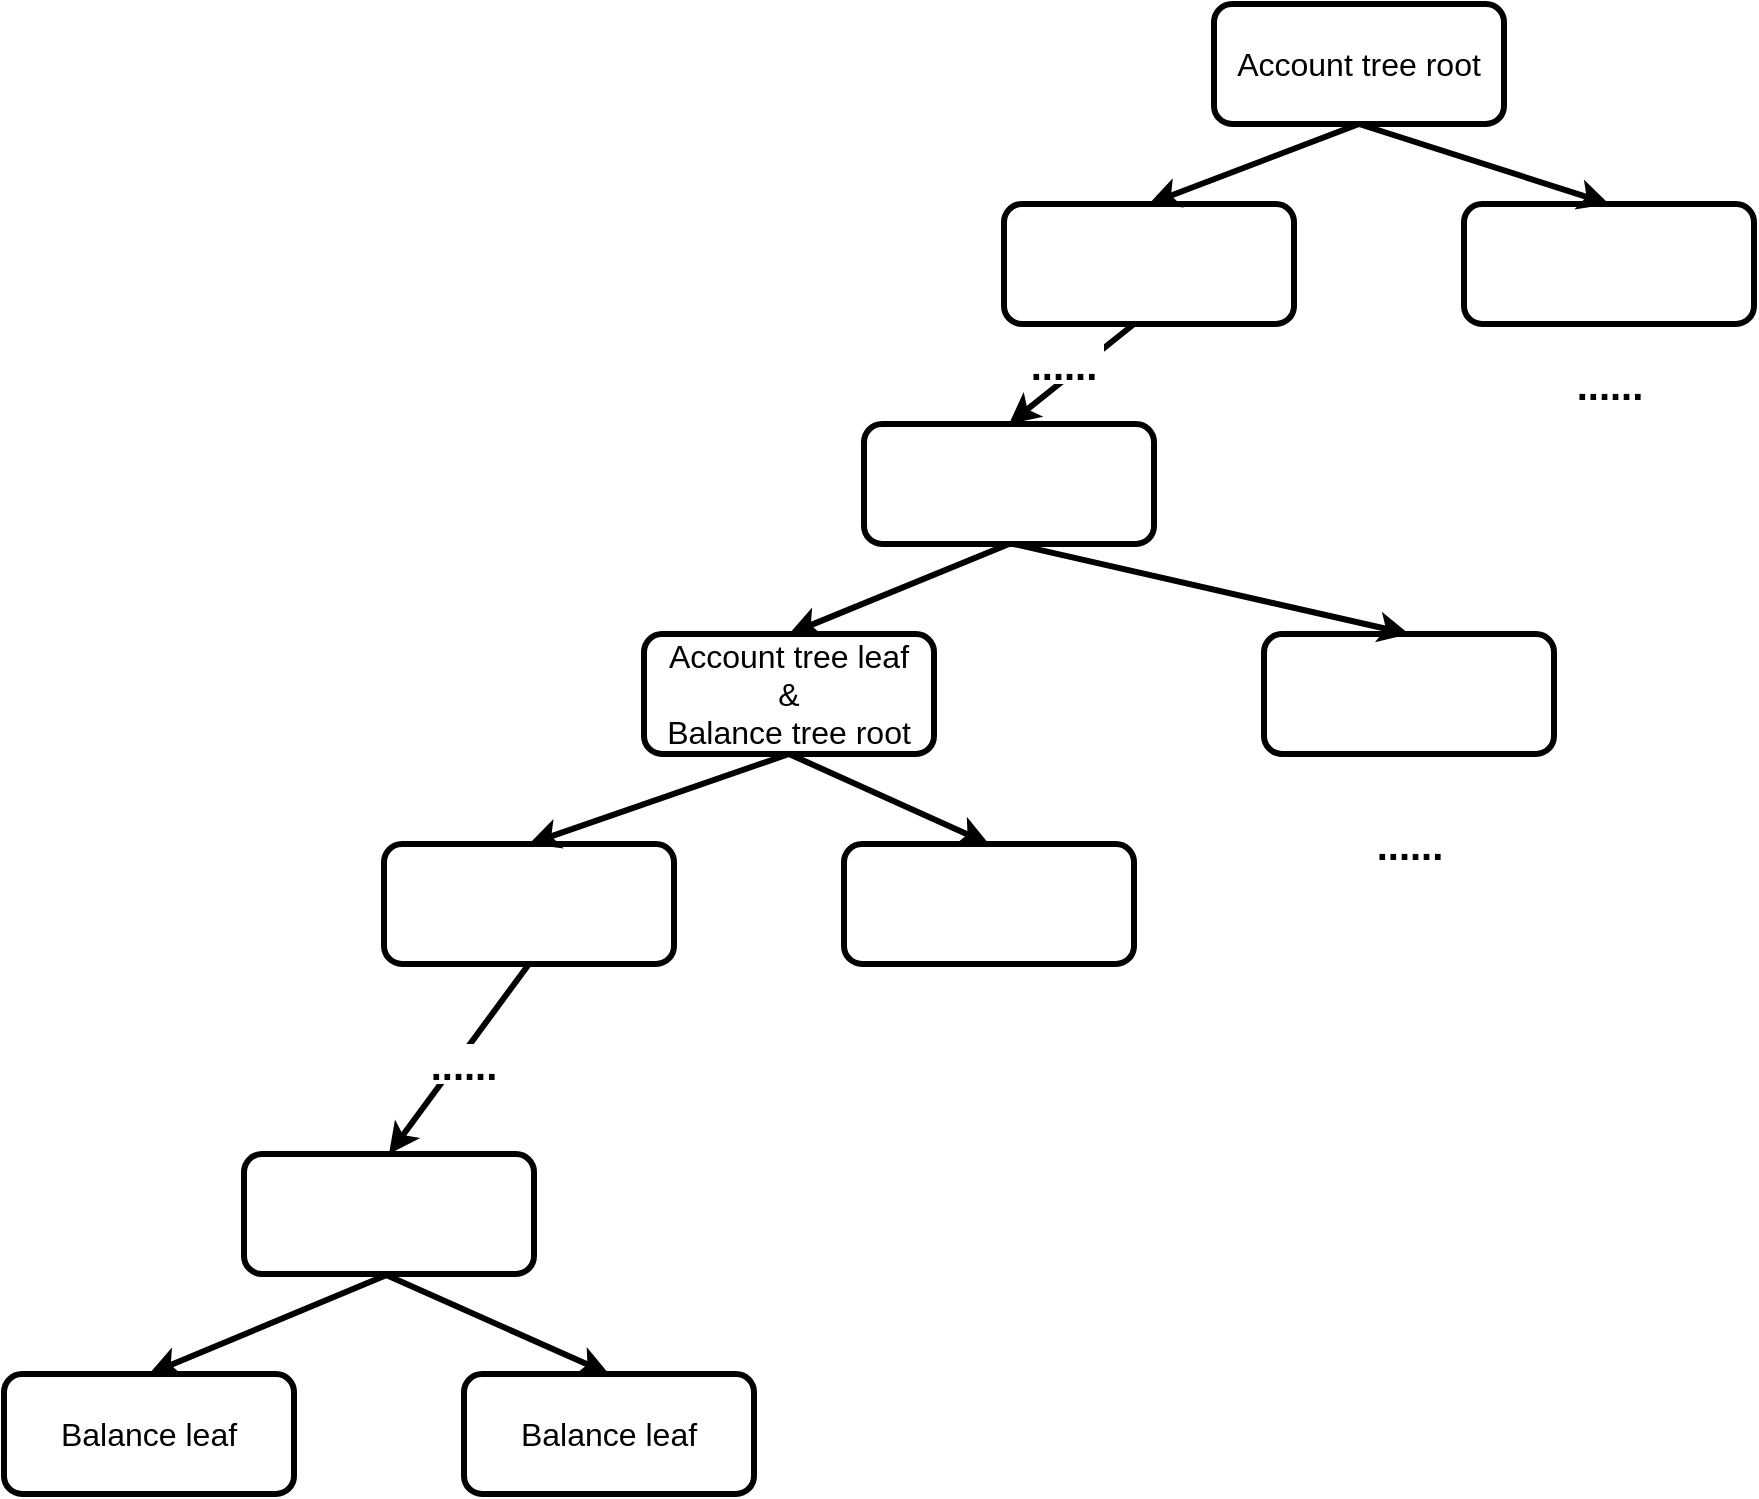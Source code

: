 <mxfile version="14.1.8" type="device"><diagram id="u6oJgnONU5Jh2JUodc4M" name="Page-1"><mxGraphModel dx="1800" dy="678" grid="1" gridSize="10" guides="1" tooltips="1" connect="1" arrows="1" fold="1" page="1" pageScale="1" pageWidth="850" pageHeight="1100" math="0" shadow="0"><root><mxCell id="0"/><mxCell id="1" parent="0"/><mxCell id="4FqkT1kxB-T1C5lZ_w51-1" value="&lt;font style=&quot;font-size: 16px&quot;&gt;Account tree root&lt;/font&gt;" style="rounded=1;whiteSpace=wrap;html=1;strokeWidth=3;" parent="1" vertex="1"><mxGeometry x="365" y="180" width="145" height="60" as="geometry"/></mxCell><mxCell id="4FqkT1kxB-T1C5lZ_w51-2" value="" style="rounded=1;whiteSpace=wrap;html=1;strokeWidth=3;" parent="1" vertex="1"><mxGeometry x="260" y="280" width="145" height="60" as="geometry"/></mxCell><mxCell id="4FqkT1kxB-T1C5lZ_w51-3" value="" style="rounded=1;whiteSpace=wrap;html=1;strokeWidth=3;" parent="1" vertex="1"><mxGeometry x="490" y="280" width="145" height="60" as="geometry"/></mxCell><mxCell id="4FqkT1kxB-T1C5lZ_w51-4" value="&lt;span style=&quot;font-size: 16px&quot;&gt;Account tree leaf&lt;br&gt;&amp;amp;&lt;br&gt;&lt;/span&gt;&lt;span style=&quot;font-size: 16px&quot;&gt;Balance tree root&lt;/span&gt;" style="rounded=1;whiteSpace=wrap;html=1;strokeWidth=3;" parent="1" vertex="1"><mxGeometry x="80" y="495" width="145" height="60" as="geometry"/></mxCell><mxCell id="4FqkT1kxB-T1C5lZ_w51-5" value="" style="rounded=1;whiteSpace=wrap;html=1;strokeWidth=3;" parent="1" vertex="1"><mxGeometry x="390" y="495" width="145" height="60" as="geometry"/></mxCell><mxCell id="4FqkT1kxB-T1C5lZ_w51-6" value="" style="rounded=1;whiteSpace=wrap;html=1;strokeWidth=3;" parent="1" vertex="1"><mxGeometry x="190" y="390" width="145" height="60" as="geometry"/></mxCell><mxCell id="4FqkT1kxB-T1C5lZ_w51-7" value="&lt;span style=&quot;font-size: 16px&quot;&gt;Balance&amp;nbsp;leaf&lt;br&gt;&lt;/span&gt;" style="rounded=1;whiteSpace=wrap;html=1;strokeWidth=3;" parent="1" vertex="1"><mxGeometry x="-240" y="865" width="145" height="60" as="geometry"/></mxCell><mxCell id="4FqkT1kxB-T1C5lZ_w51-8" value="&lt;span style=&quot;font-size: 16px&quot;&gt;Balance&amp;nbsp;leaf&lt;/span&gt;" style="rounded=1;whiteSpace=wrap;html=1;strokeWidth=3;" parent="1" vertex="1"><mxGeometry x="-10" y="865" width="145" height="60" as="geometry"/></mxCell><mxCell id="4FqkT1kxB-T1C5lZ_w51-9" value="" style="rounded=1;whiteSpace=wrap;html=1;strokeWidth=3;" parent="1" vertex="1"><mxGeometry x="-120" y="755" width="145" height="60" as="geometry"/></mxCell><mxCell id="4FqkT1kxB-T1C5lZ_w51-10" value="" style="rounded=1;whiteSpace=wrap;html=1;strokeWidth=3;" parent="1" vertex="1"><mxGeometry x="-50" y="600" width="145" height="60" as="geometry"/></mxCell><mxCell id="4FqkT1kxB-T1C5lZ_w51-11" value="" style="rounded=1;whiteSpace=wrap;html=1;strokeWidth=3;" parent="1" vertex="1"><mxGeometry x="180" y="600" width="145" height="60" as="geometry"/></mxCell><mxCell id="4FqkT1kxB-T1C5lZ_w51-12" value="" style="endArrow=classic;html=1;exitX=0.5;exitY=1;exitDx=0;exitDy=0;entryX=0.5;entryY=0;entryDx=0;entryDy=0;strokeWidth=3;" parent="1" source="4FqkT1kxB-T1C5lZ_w51-1" target="4FqkT1kxB-T1C5lZ_w51-2" edge="1"><mxGeometry width="50" height="50" relative="1" as="geometry"><mxPoint x="290" y="470" as="sourcePoint"/><mxPoint x="340" y="420" as="targetPoint"/></mxGeometry></mxCell><mxCell id="4FqkT1kxB-T1C5lZ_w51-13" value="" style="endArrow=classic;html=1;exitX=0.5;exitY=1;exitDx=0;exitDy=0;strokeWidth=3;entryX=0.5;entryY=0;entryDx=0;entryDy=0;" parent="1" source="4FqkT1kxB-T1C5lZ_w51-1" target="4FqkT1kxB-T1C5lZ_w51-3" edge="1"><mxGeometry width="50" height="50" relative="1" as="geometry"><mxPoint x="447.5" y="250" as="sourcePoint"/><mxPoint x="450" y="400" as="targetPoint"/></mxGeometry></mxCell><mxCell id="4FqkT1kxB-T1C5lZ_w51-14" value="" style="endArrow=classic;html=1;exitX=0.5;exitY=1;exitDx=0;exitDy=0;entryX=0.5;entryY=0;entryDx=0;entryDy=0;strokeWidth=3;" parent="1" target="4FqkT1kxB-T1C5lZ_w51-6" edge="1"><mxGeometry width="50" height="50" relative="1" as="geometry"><mxPoint x="325" y="340" as="sourcePoint"/><mxPoint x="220" y="380" as="targetPoint"/></mxGeometry></mxCell><mxCell id="4FqkT1kxB-T1C5lZ_w51-15" value="" style="endArrow=classic;html=1;exitX=0.5;exitY=1;exitDx=0;exitDy=0;entryX=0.5;entryY=0;entryDx=0;entryDy=0;strokeWidth=3;" parent="1" source="4FqkT1kxB-T1C5lZ_w51-10" target="4FqkT1kxB-T1C5lZ_w51-9" edge="1"><mxGeometry width="50" height="50" relative="1" as="geometry"><mxPoint x="445" y="270" as="sourcePoint"/><mxPoint x="282.5" y="395" as="targetPoint"/></mxGeometry></mxCell><mxCell id="4FqkT1kxB-T1C5lZ_w51-16" value="" style="endArrow=classic;html=1;exitX=0.5;exitY=1;exitDx=0;exitDy=0;entryX=0.5;entryY=0;entryDx=0;entryDy=0;strokeWidth=3;" parent="1" source="4FqkT1kxB-T1C5lZ_w51-6" target="4FqkT1kxB-T1C5lZ_w51-4" edge="1"><mxGeometry width="50" height="50" relative="1" as="geometry"><mxPoint x="630" y="450" as="sourcePoint"/><mxPoint x="525" y="490" as="targetPoint"/></mxGeometry></mxCell><mxCell id="4FqkT1kxB-T1C5lZ_w51-17" value="" style="endArrow=classic;html=1;entryX=0.5;entryY=0;entryDx=0;entryDy=0;strokeWidth=3;exitX=0.516;exitY=1;exitDx=0;exitDy=0;exitPerimeter=0;" parent="1" source="4FqkT1kxB-T1C5lZ_w51-6" target="4FqkT1kxB-T1C5lZ_w51-5" edge="1"><mxGeometry width="50" height="50" relative="1" as="geometry"><mxPoint x="260" y="500" as="sourcePoint"/><mxPoint x="152.5" y="510" as="targetPoint"/></mxGeometry></mxCell><mxCell id="4FqkT1kxB-T1C5lZ_w51-18" value="" style="endArrow=classic;html=1;exitX=0.5;exitY=1;exitDx=0;exitDy=0;entryX=0.5;entryY=0;entryDx=0;entryDy=0;strokeWidth=3;" parent="1" source="4FqkT1kxB-T1C5lZ_w51-4" target="4FqkT1kxB-T1C5lZ_w51-10" edge="1"><mxGeometry width="50" height="50" relative="1" as="geometry"><mxPoint x="225" y="930" as="sourcePoint"/><mxPoint x="105" y="980" as="targetPoint"/></mxGeometry></mxCell><mxCell id="4FqkT1kxB-T1C5lZ_w51-20" value="" style="endArrow=classic;html=1;exitX=0.5;exitY=1;exitDx=0;exitDy=0;entryX=0.5;entryY=0;entryDx=0;entryDy=0;strokeWidth=3;" parent="1" source="4FqkT1kxB-T1C5lZ_w51-9" target="4FqkT1kxB-T1C5lZ_w51-7" edge="1"><mxGeometry width="50" height="50" relative="1" as="geometry"><mxPoint x="472.5" y="480" as="sourcePoint"/><mxPoint x="352.5" y="530" as="targetPoint"/></mxGeometry></mxCell><mxCell id="4FqkT1kxB-T1C5lZ_w51-21" value="" style="endArrow=classic;html=1;entryX=0.5;entryY=0;entryDx=0;entryDy=0;strokeWidth=3;" parent="1" target="4FqkT1kxB-T1C5lZ_w51-8" edge="1"><mxGeometry width="50" height="50" relative="1" as="geometry"><mxPoint x="-50" y="815" as="sourcePoint"/><mxPoint x="-90" y="1045" as="targetPoint"/></mxGeometry></mxCell><mxCell id="4FqkT1kxB-T1C5lZ_w51-22" value="" style="endArrow=classic;html=1;strokeWidth=3;exitX=0.5;exitY=1;exitDx=0;exitDy=0;entryX=0.5;entryY=0;entryDx=0;entryDy=0;" parent="1" source="4FqkT1kxB-T1C5lZ_w51-4" target="4FqkT1kxB-T1C5lZ_w51-11" edge="1"><mxGeometry width="50" height="50" relative="1" as="geometry"><mxPoint x="180" y="770" as="sourcePoint"/><mxPoint x="330" y="860" as="targetPoint"/></mxGeometry></mxCell><mxCell id="4FqkT1kxB-T1C5lZ_w51-24" value="&lt;font size=&quot;1&quot;&gt;&lt;b style=&quot;font-size: 20px&quot;&gt;......&lt;/b&gt;&lt;/font&gt;" style="text;html=1;strokeColor=none;fillColor=none;align=center;verticalAlign=middle;whiteSpace=wrap;rounded=0;" parent="1" vertex="1"><mxGeometry x="542.5" y="360" width="40" height="20" as="geometry"/></mxCell><mxCell id="4FqkT1kxB-T1C5lZ_w51-26" value="&lt;font size=&quot;1&quot;&gt;&lt;b style=&quot;font-size: 20px&quot;&gt;......&lt;/b&gt;&lt;/font&gt;" style="text;html=1;strokeColor=none;fillColor=none;align=center;verticalAlign=middle;whiteSpace=wrap;rounded=0;" parent="1" vertex="1"><mxGeometry x="442.5" y="590" width="40" height="20" as="geometry"/></mxCell><mxCell id="5KY-TnJa0SG3hqn7BasZ-7" value="&lt;font size=&quot;1&quot;&gt;&lt;b style=&quot;font-size: 20px&quot;&gt;......&lt;/b&gt;&lt;/font&gt;" style="text;html=1;strokeColor=none;align=center;verticalAlign=middle;whiteSpace=wrap;rounded=0;fillColor=#ffffff;" parent="1" vertex="1"><mxGeometry x="270" y="350" width="40" height="20" as="geometry"/></mxCell><mxCell id="5KY-TnJa0SG3hqn7BasZ-9" value="&lt;font size=&quot;1&quot;&gt;&lt;b style=&quot;font-size: 20px&quot;&gt;......&lt;/b&gt;&lt;/font&gt;" style="text;html=1;strokeColor=none;align=center;verticalAlign=middle;whiteSpace=wrap;rounded=0;fillColor=#ffffff;" parent="1" vertex="1"><mxGeometry x="-30" y="700" width="40" height="20" as="geometry"/></mxCell></root></mxGraphModel></diagram></mxfile>